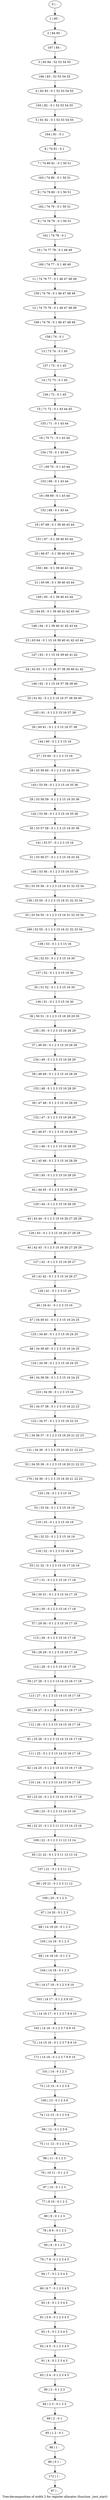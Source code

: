 digraph G {
graph [label="Tree-decomposition of width 2 for register allocator (function _test_start)"]
0[label="0 | : "];
1[label="1 | 85 : "];
2[label="2 | 84 85 : "];
3[label="3 | 83 84 : 52 53 54 55 "];
4[label="4 | 82 83 : 0 1 52 53 54 55 "];
5[label="5 | 81 82 : 0 1 52 53 54 55 "];
6[label="6 | 74 81 : 0 1 "];
7[label="7 | 74 80 81 : 0 1 50 51 "];
8[label="8 | 74 79 80 : 0 1 50 51 "];
9[label="9 | 74 78 79 : 0 1 50 51 "];
10[label="10 | 74 77 78 : 0 1 48 49 "];
11[label="11 | 74 76 77 : 0 1 46 47 48 49 "];
12[label="12 | 74 75 76 : 0 1 46 47 48 49 "];
13[label="13 | 73 74 : 0 1 45 "];
14[label="14 | 72 73 : 0 1 45 "];
15[label="15 | 71 72 : 0 1 43 44 45 "];
16[label="16 | 70 71 : 0 1 43 44 "];
17[label="17 | 69 70 : 0 1 43 44 "];
18[label="18 | 68 69 : 0 1 43 44 "];
19[label="19 | 67 68 : 0 1 39 40 43 44 "];
20[label="20 | 66 67 : 0 1 39 40 43 44 "];
21[label="21 | 65 66 : 0 1 39 40 43 44 "];
22[label="22 | 64 65 : 0 1 39 40 41 42 43 44 "];
23[label="23 | 63 64 : 0 1 15 16 39 40 41 42 43 44 "];
24[label="24 | 62 63 : 0 1 15 16 37 38 39 40 41 42 "];
25[label="25 | 61 62 : 0 1 2 3 15 16 37 38 39 40 "];
26[label="26 | 60 61 : 0 1 2 3 15 16 37 38 "];
27[label="27 | 53 60 : 0 1 2 3 15 16 "];
28[label="28 | 53 59 60 : 0 1 2 3 15 16 35 36 "];
29[label="29 | 53 58 59 : 0 1 2 3 15 16 35 36 "];
30[label="30 | 53 57 58 : 0 1 2 3 15 16 35 36 "];
31[label="31 | 53 56 57 : 0 1 2 3 15 16 33 34 "];
32[label="32 | 53 55 56 : 0 1 2 3 15 16 31 32 33 34 "];
33[label="33 | 53 54 55 : 0 1 2 3 15 16 31 32 33 34 "];
34[label="34 | 52 53 : 0 1 2 3 15 16 30 "];
35[label="35 | 51 52 : 0 1 2 3 15 16 30 "];
36[label="36 | 50 51 : 0 1 2 3 15 16 28 29 30 "];
37[label="37 | 49 50 : 0 1 2 3 15 16 28 29 "];
38[label="38 | 48 49 : 0 1 2 3 15 16 28 29 "];
39[label="39 | 47 48 : 0 1 2 3 15 16 28 29 "];
40[label="40 | 46 47 : 0 1 2 3 15 16 28 29 "];
41[label="41 | 45 46 : 0 1 2 3 15 16 28 29 "];
42[label="42 | 44 45 : 0 1 2 3 15 16 28 29 "];
43[label="43 | 43 44 : 0 1 2 3 15 16 26 27 28 29 "];
44[label="44 | 42 43 : 0 1 2 3 15 16 26 27 28 29 "];
45[label="45 | 41 42 : 0 1 2 3 15 16 26 27 "];
46[label="46 | 34 41 : 0 1 2 3 15 16 "];
47[label="47 | 34 40 41 : 0 1 2 3 15 16 24 25 "];
48[label="48 | 34 39 40 : 0 1 2 3 15 16 24 25 "];
49[label="49 | 34 38 39 : 0 1 2 3 15 16 24 25 "];
50[label="50 | 34 37 38 : 0 1 2 3 15 16 22 23 "];
51[label="51 | 34 36 37 : 0 1 2 3 15 16 20 21 22 23 "];
52[label="52 | 34 35 36 : 0 1 2 3 15 16 20 21 22 23 "];
53[label="53 | 33 34 : 0 1 2 3 15 16 19 "];
54[label="54 | 32 33 : 0 1 2 3 15 16 19 "];
55[label="55 | 31 32 : 0 1 2 3 15 16 17 18 19 "];
56[label="56 | 30 31 : 0 1 2 3 15 16 17 18 "];
57[label="57 | 29 30 : 0 1 2 3 15 16 17 18 "];
58[label="58 | 28 29 : 0 1 2 3 15 16 17 18 "];
59[label="59 | 27 28 : 0 1 2 3 13 14 15 16 17 18 "];
60[label="60 | 26 27 : 0 1 2 3 13 14 15 16 17 18 "];
61[label="61 | 25 26 : 0 1 2 3 13 14 15 16 17 18 "];
62[label="62 | 24 25 : 0 1 2 3 13 14 15 16 17 18 "];
63[label="63 | 23 24 : 0 1 2 3 13 14 15 16 17 18 "];
64[label="64 | 22 23 : 0 1 2 3 11 12 13 14 15 16 "];
65[label="65 | 21 22 : 0 1 2 3 11 12 13 14 "];
66[label="66 | 20 21 : 0 1 2 3 11 12 "];
67[label="67 | 14 20 : 0 1 2 3 "];
68[label="68 | 14 19 20 : 0 1 2 3 "];
69[label="69 | 14 18 19 : 0 1 2 3 "];
70[label="70 | 14 17 18 : 0 1 2 3 9 10 "];
71[label="71 | 14 16 17 : 0 1 2 3 7 8 9 10 "];
72[label="72 | 14 15 16 : 0 1 2 3 7 8 9 10 "];
73[label="73 | 13 14 : 0 1 2 3 6 "];
74[label="74 | 12 13 : 0 1 2 3 6 "];
75[label="75 | 11 12 : 0 1 2 3 6 "];
76[label="76 | 10 11 : 0 1 2 3 "];
77[label="77 | 9 10 : 0 1 2 3 "];
78[label="78 | 8 9 : 0 1 2 3 "];
79[label="79 | 7 8 : 0 1 2 3 4 5 "];
80[label="80 | 6 7 : 0 1 2 3 4 5 "];
81[label="81 | 5 6 : 0 1 2 3 4 5 "];
82[label="82 | 4 5 : 0 1 2 3 4 5 "];
83[label="83 | 3 4 : 0 1 2 3 4 5 "];
84[label="84 | 2 3 : 0 1 2 3 "];
85[label="85 | 1 2 : 0 1 "];
86[label="86 | 0 1 : "];
87[label="87 | : "];
88[label="88 | 1 : "];
89[label="89 | 2 : 0 1 "];
90[label="90 | 3 : 0 1 2 3 "];
91[label="91 | 4 : 0 1 2 3 4 5 "];
92[label="92 | 5 : 0 1 2 3 4 5 "];
93[label="93 | 6 : 0 1 2 3 4 5 "];
94[label="94 | 7 : 0 1 2 3 4 5 "];
95[label="95 | 8 : 0 1 2 3 "];
96[label="96 | 9 : 0 1 2 3 "];
97[label="97 | 10 : 0 1 2 3 "];
98[label="98 | 11 : 0 1 2 3 "];
99[label="99 | 12 : 0 1 2 3 6 "];
100[label="100 | 13 : 0 1 2 3 6 "];
101[label="101 | 14 : 0 1 2 3 "];
102[label="102 | 14 16 : 0 1 2 3 7 8 9 10 "];
103[label="103 | 14 17 : 0 1 2 3 9 10 "];
104[label="104 | 14 18 : 0 1 2 3 "];
105[label="105 | 14 19 : 0 1 2 3 "];
106[label="106 | 20 : 0 1 2 3 "];
107[label="107 | 21 : 0 1 2 3 11 12 "];
108[label="108 | 22 : 0 1 2 3 11 12 13 14 "];
109[label="109 | 23 : 0 1 2 3 13 14 15 16 "];
110[label="110 | 24 : 0 1 2 3 13 14 15 16 17 18 "];
111[label="111 | 25 : 0 1 2 3 13 14 15 16 17 18 "];
112[label="112 | 26 : 0 1 2 3 13 14 15 16 17 18 "];
113[label="113 | 27 : 0 1 2 3 13 14 15 16 17 18 "];
114[label="114 | 28 : 0 1 2 3 15 16 17 18 "];
115[label="115 | 29 : 0 1 2 3 15 16 17 18 "];
116[label="116 | 30 : 0 1 2 3 15 16 17 18 "];
117[label="117 | 31 : 0 1 2 3 15 16 17 18 "];
118[label="118 | 32 : 0 1 2 3 15 16 19 "];
119[label="119 | 33 : 0 1 2 3 15 16 19 "];
120[label="120 | 34 : 0 1 2 3 15 16 "];
121[label="121 | 34 36 : 0 1 2 3 15 16 20 21 22 23 "];
122[label="122 | 34 37 : 0 1 2 3 15 16 22 23 "];
123[label="123 | 34 38 : 0 1 2 3 15 16 "];
124[label="124 | 34 39 : 0 1 2 3 15 16 24 25 "];
125[label="125 | 34 40 : 0 1 2 3 15 16 24 25 "];
126[label="126 | 41 : 0 1 2 3 15 16 "];
127[label="127 | 42 : 0 1 2 3 15 16 26 27 "];
128[label="128 | 43 : 0 1 2 3 15 16 26 27 28 29 "];
129[label="129 | 44 : 0 1 2 3 15 16 28 29 "];
130[label="130 | 45 : 0 1 2 3 15 16 28 29 "];
131[label="131 | 46 : 0 1 2 3 15 16 28 29 "];
132[label="132 | 47 : 0 1 2 3 15 16 28 29 "];
133[label="133 | 48 : 0 1 2 3 15 16 28 29 "];
134[label="134 | 49 : 0 1 2 3 15 16 28 29 "];
135[label="135 | 50 : 0 1 2 3 15 16 28 29 "];
136[label="136 | 51 : 0 1 2 3 15 16 30 "];
137[label="137 | 52 : 0 1 2 3 15 16 30 "];
138[label="138 | 53 : 0 1 2 3 15 16 "];
139[label="139 | 53 55 : 0 1 2 3 15 16 31 32 33 34 "];
140[label="140 | 53 56 : 0 1 2 3 15 16 33 34 "];
141[label="141 | 53 57 : 0 1 2 3 15 16 "];
142[label="142 | 53 58 : 0 1 2 3 15 16 35 36 "];
143[label="143 | 53 59 : 0 1 2 3 15 16 35 36 "];
144[label="144 | 60 : 0 1 2 3 15 16 "];
145[label="145 | 61 : 0 1 2 3 15 16 37 38 "];
146[label="146 | 62 : 0 1 15 16 37 38 39 40 "];
147[label="147 | 63 : 0 1 15 16 39 40 41 42 "];
148[label="148 | 64 : 0 1 39 40 41 42 43 44 "];
149[label="149 | 65 : 0 1 39 40 43 44 "];
150[label="150 | 66 : 0 1 39 40 43 44 "];
151[label="151 | 67 : 0 1 39 40 43 44 "];
152[label="152 | 68 : 0 1 43 44 "];
153[label="153 | 69 : 0 1 43 44 "];
154[label="154 | 70 : 0 1 43 44 "];
155[label="155 | 71 : 0 1 43 44 "];
156[label="156 | 72 : 0 1 45 "];
157[label="157 | 73 : 0 1 45 "];
158[label="158 | 74 : 0 1 "];
159[label="159 | 74 76 : 0 1 46 47 48 49 "];
160[label="160 | 74 77 : 0 1 48 49 "];
161[label="161 | 74 78 : 0 1 "];
162[label="162 | 74 79 : 0 1 50 51 "];
163[label="163 | 74 80 : 0 1 50 51 "];
164[label="164 | 81 : 0 1 "];
165[label="165 | 82 : 0 1 52 53 54 55 "];
166[label="166 | 83 : 52 53 54 55 "];
167[label="167 | 84 : "];
168[label="168 | 74 76 : 0 1 46 47 48 49 "];
169[label="169 | 53 55 : 0 1 2 3 15 16 31 32 33 34 "];
170[label="170 | 34 36 : 0 1 2 3 15 16 20 21 22 23 "];
171[label="171 | 14 16 : 0 1 2 3 7 8 9 10 "];
172[label="172 | 1 : "];
0->1 ;
1->2 ;
6->7 ;
27->28 ;
46->47 ;
67->68 ;
88->86 ;
85->88 ;
89->85 ;
84->89 ;
90->84 ;
83->90 ;
91->83 ;
82->91 ;
92->82 ;
81->92 ;
93->81 ;
80->93 ;
94->80 ;
79->94 ;
95->79 ;
78->95 ;
96->78 ;
77->96 ;
97->77 ;
76->97 ;
98->76 ;
75->98 ;
99->75 ;
74->99 ;
100->74 ;
73->100 ;
101->73 ;
102->72 ;
71->102 ;
103->71 ;
70->103 ;
104->70 ;
69->104 ;
105->69 ;
68->105 ;
106->67 ;
66->106 ;
107->66 ;
65->107 ;
108->65 ;
64->108 ;
109->64 ;
63->109 ;
110->63 ;
62->110 ;
111->62 ;
61->111 ;
112->61 ;
60->112 ;
113->60 ;
59->113 ;
114->59 ;
58->114 ;
115->58 ;
57->115 ;
116->57 ;
56->116 ;
117->56 ;
55->117 ;
118->55 ;
54->118 ;
119->54 ;
53->119 ;
120->53 ;
121->52 ;
51->121 ;
122->51 ;
50->122 ;
123->50 ;
49->123 ;
124->49 ;
48->124 ;
125->48 ;
47->125 ;
126->46 ;
45->126 ;
127->45 ;
44->127 ;
128->44 ;
43->128 ;
129->43 ;
42->129 ;
130->42 ;
41->130 ;
131->41 ;
40->131 ;
132->40 ;
39->132 ;
133->39 ;
38->133 ;
134->38 ;
37->134 ;
135->37 ;
36->135 ;
136->36 ;
35->136 ;
137->35 ;
34->137 ;
138->34 ;
139->33 ;
32->139 ;
140->32 ;
31->140 ;
141->31 ;
30->141 ;
142->30 ;
29->142 ;
143->29 ;
28->143 ;
144->27 ;
26->144 ;
145->26 ;
25->145 ;
146->25 ;
24->146 ;
147->24 ;
23->147 ;
148->23 ;
22->148 ;
149->22 ;
21->149 ;
150->21 ;
20->150 ;
151->20 ;
19->151 ;
152->19 ;
18->152 ;
153->18 ;
17->153 ;
154->17 ;
16->154 ;
155->16 ;
15->155 ;
156->15 ;
14->156 ;
157->14 ;
13->157 ;
158->13 ;
159->12 ;
11->159 ;
160->11 ;
10->160 ;
161->10 ;
9->161 ;
162->9 ;
8->162 ;
163->8 ;
7->163 ;
164->6 ;
5->164 ;
165->5 ;
4->165 ;
166->4 ;
3->166 ;
167->3 ;
2->167 ;
168->158 ;
12->168 ;
169->138 ;
33->169 ;
170->120 ;
52->170 ;
171->101 ;
72->171 ;
172->87 ;
86->172 ;
}

